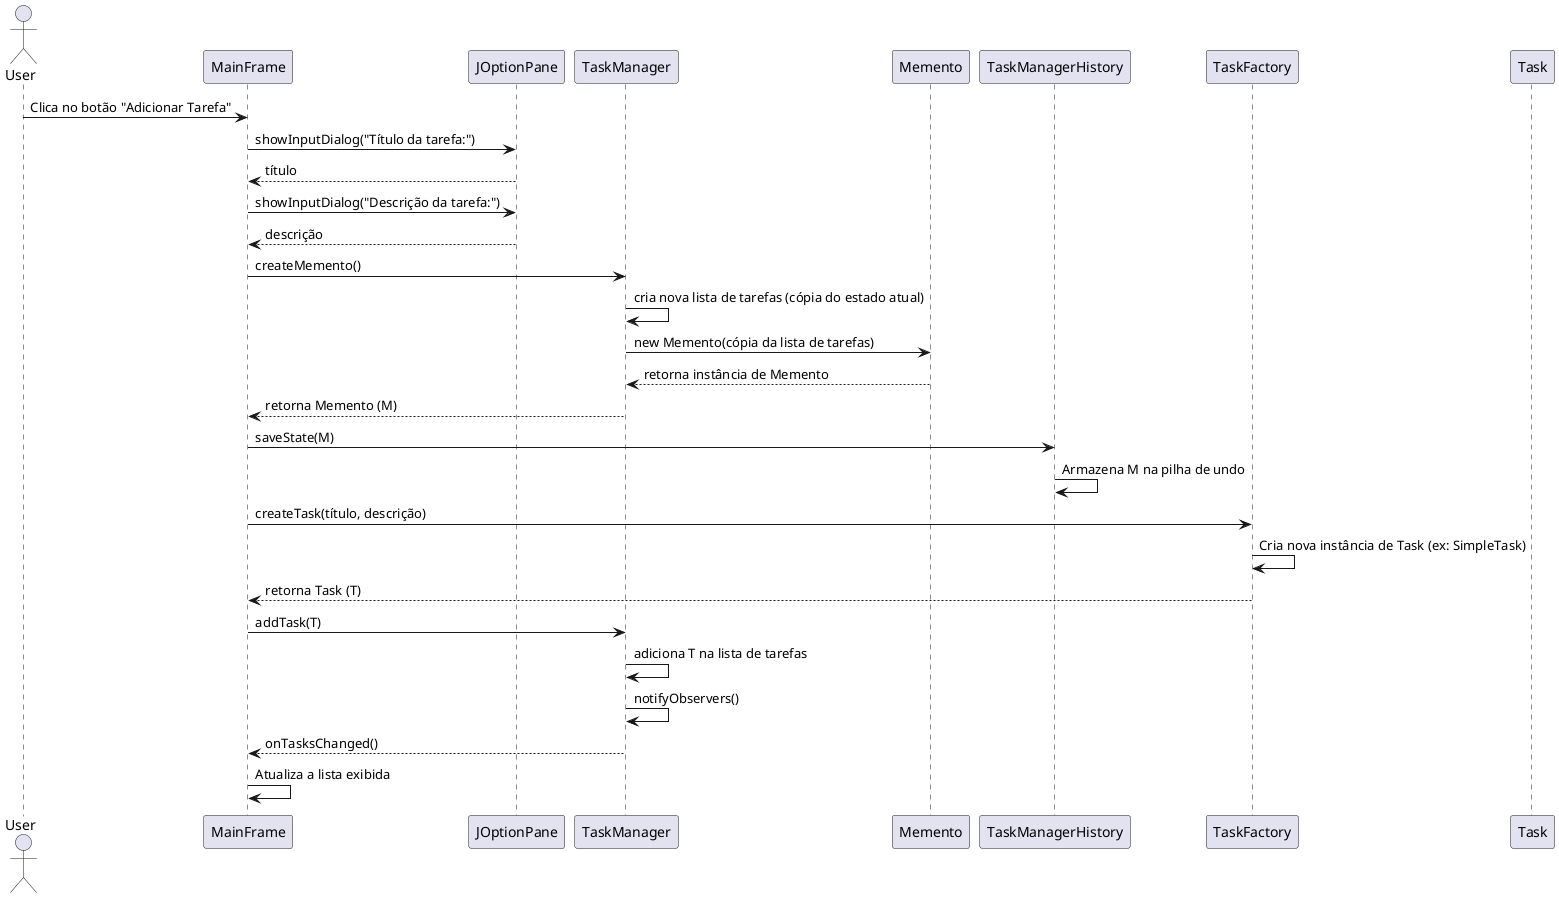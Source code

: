 @startuml

actor User

participant "MainFrame" as MF
participant "JOptionPane" as JP
participant "TaskManager" as TM
participant "Memento" as M
participant "TaskManagerHistory" as TH
participant "TaskFactory" as TF
participant "Task" as T

User -> MF: Clica no botão "Adicionar Tarefa"
MF -> JP: showInputDialog("Título da tarefa:")
JP --> MF: título
MF -> JP: showInputDialog("Descrição da tarefa:")
JP --> MF: descrição

MF -> TM: createMemento()
TM -> TM: cria nova lista de tarefas (cópia do estado atual)
TM -> M: new Memento(cópia da lista de tarefas)
M --> TM: retorna instância de Memento
TM --> MF: retorna Memento (M)

MF -> TH: saveState(M)
TH -> TH: Armazena M na pilha de undo

MF -> TF: createTask(título, descrição)
TF -> TF: Cria nova instância de Task (ex: SimpleTask)
TF --> MF: retorna Task (T)

MF -> TM: addTask(T)
TM -> TM: adiciona T na lista de tarefas
TM -> TM: notifyObservers()
TM --> MF: onTasksChanged()
MF -> MF: Atualiza a lista exibida

@enduml
